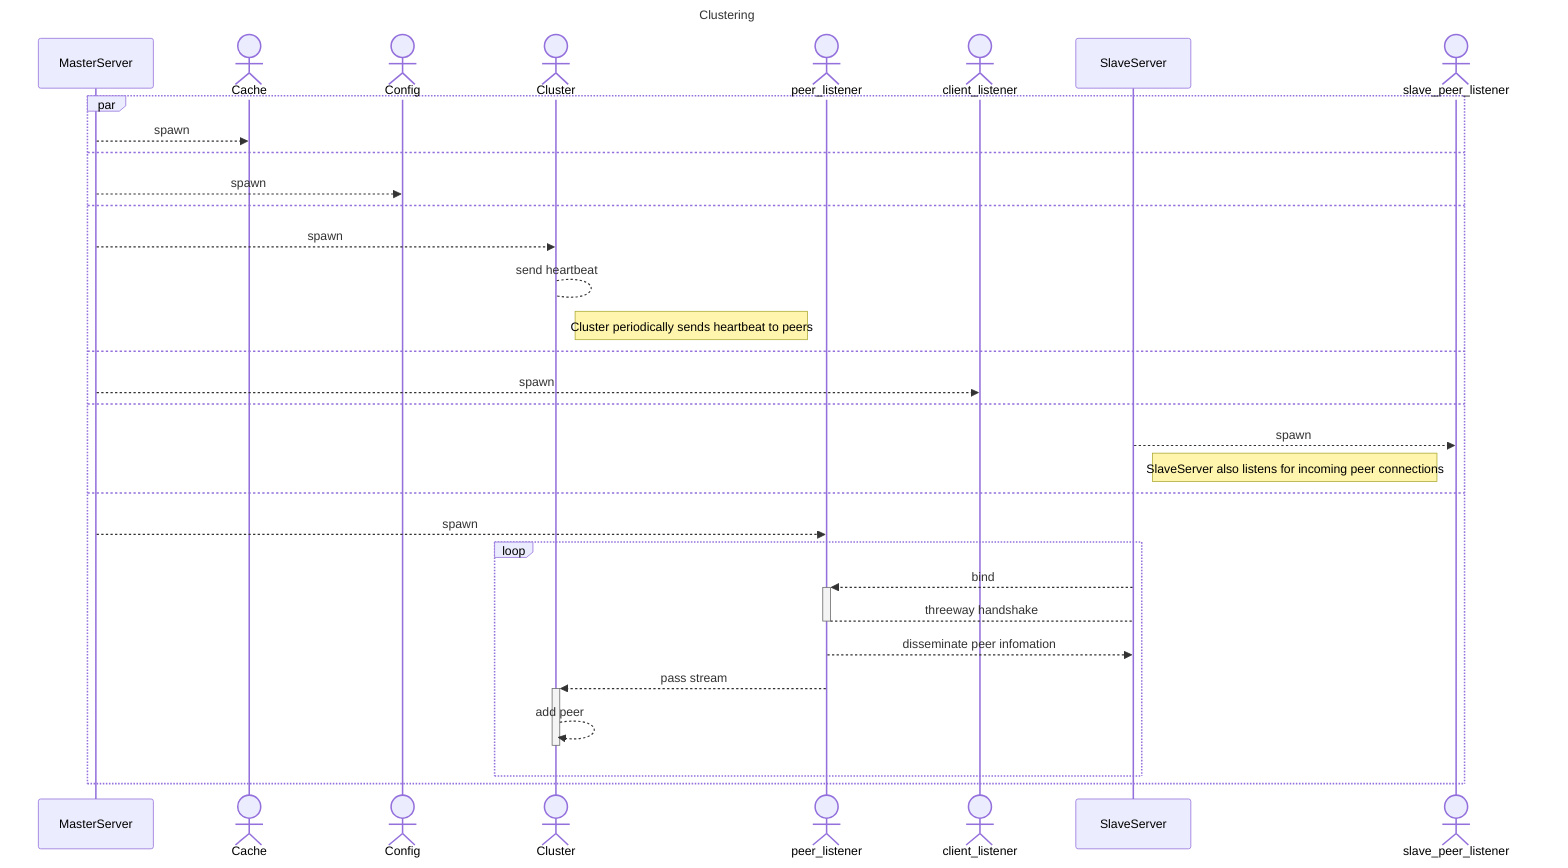 ---
title : Clustering
---

sequenceDiagram
    participant s as MasterServer
    
    
    actor Cache
    actor Config
    actor Cluster
    actor peer_listener
    
    actor client_listener
    participant SlaveServer
    actor slave_peer_listener

    par 
        s-->>Cache: spawn
    and 
        s-->>Config: spawn
    and 
        s-->>Cluster: spawn
        Cluster --> Cluster : send heartbeat
        Note right of Cluster : Cluster periodically sends heartbeat to peers 
    and
        s -->>client_listener:spawn
        
    and 
        SlaveServer -->> slave_peer_listener: spawn 
        Note right of SlaveServer : SlaveServer also listens for incoming peer connections
    and 
    

        
        s-->>peer_listener: spawn
        
        loop 
            SlaveServer -->>+ peer_listener: bind 
            peer_listener -->- SlaveServer: threeway handshake
            peer_listener -->> SlaveServer : disseminate peer infomation
            peer_listener -->>+ Cluster : pass stream
            Cluster -->>- Cluster : add peer

        
        end
        
  
    end